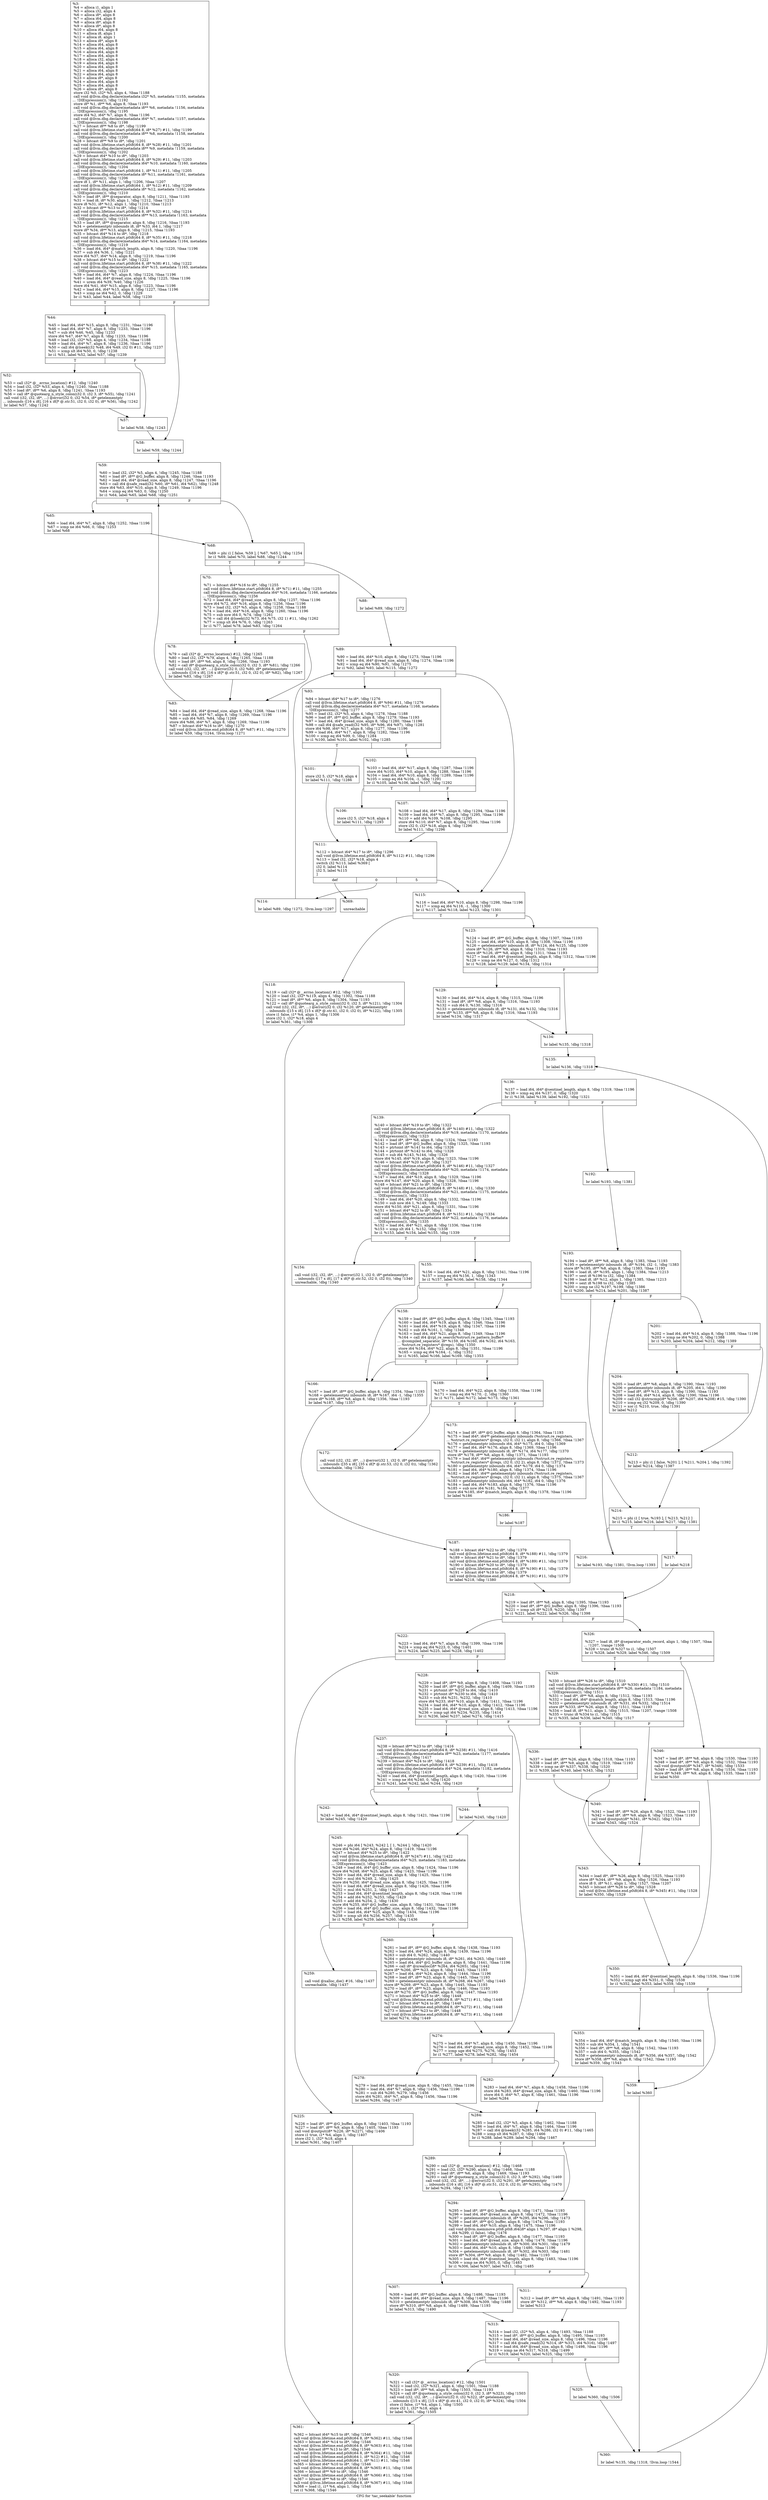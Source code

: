 digraph "CFG for 'tac_seekable' function" {
	label="CFG for 'tac_seekable' function";

	Node0x1210c40 [shape=record,label="{%3:\l  %4 = alloca i1, align 1\l  %5 = alloca i32, align 4\l  %6 = alloca i8*, align 8\l  %7 = alloca i64, align 8\l  %8 = alloca i8*, align 8\l  %9 = alloca i8*, align 8\l  %10 = alloca i64, align 8\l  %11 = alloca i8, align 1\l  %12 = alloca i8, align 1\l  %13 = alloca i8*, align 8\l  %14 = alloca i64, align 8\l  %15 = alloca i64, align 8\l  %16 = alloca i64, align 8\l  %17 = alloca i64, align 8\l  %18 = alloca i32, align 4\l  %19 = alloca i64, align 8\l  %20 = alloca i64, align 8\l  %21 = alloca i64, align 8\l  %22 = alloca i64, align 8\l  %23 = alloca i8*, align 8\l  %24 = alloca i64, align 8\l  %25 = alloca i64, align 8\l  %26 = alloca i8*, align 8\l  store i32 %0, i32* %5, align 4, !tbaa !1188\l  call void @llvm.dbg.declare(metadata i32* %5, metadata !1155, metadata\l... !DIExpression()), !dbg !1192\l  store i8* %1, i8** %6, align 8, !tbaa !1193\l  call void @llvm.dbg.declare(metadata i8** %6, metadata !1156, metadata\l... !DIExpression()), !dbg !1195\l  store i64 %2, i64* %7, align 8, !tbaa !1196\l  call void @llvm.dbg.declare(metadata i64* %7, metadata !1157, metadata\l... !DIExpression()), !dbg !1198\l  %27 = bitcast i8** %8 to i8*, !dbg !1199\l  call void @llvm.lifetime.start.p0i8(i64 8, i8* %27) #11, !dbg !1199\l  call void @llvm.dbg.declare(metadata i8** %8, metadata !1158, metadata\l... !DIExpression()), !dbg !1200\l  %28 = bitcast i8** %9 to i8*, !dbg !1201\l  call void @llvm.lifetime.start.p0i8(i64 8, i8* %28) #11, !dbg !1201\l  call void @llvm.dbg.declare(metadata i8** %9, metadata !1159, metadata\l... !DIExpression()), !dbg !1202\l  %29 = bitcast i64* %10 to i8*, !dbg !1203\l  call void @llvm.lifetime.start.p0i8(i64 8, i8* %29) #11, !dbg !1203\l  call void @llvm.dbg.declare(metadata i64* %10, metadata !1160, metadata\l... !DIExpression()), !dbg !1204\l  call void @llvm.lifetime.start.p0i8(i64 1, i8* %11) #11, !dbg !1205\l  call void @llvm.dbg.declare(metadata i8* %11, metadata !1161, metadata\l... !DIExpression()), !dbg !1206\l  store i8 1, i8* %11, align 1, !dbg !1206, !tbaa !1207\l  call void @llvm.lifetime.start.p0i8(i64 1, i8* %12) #11, !dbg !1209\l  call void @llvm.dbg.declare(metadata i8* %12, metadata !1162, metadata\l... !DIExpression()), !dbg !1210\l  %30 = load i8*, i8** @separator, align 8, !dbg !1211, !tbaa !1193\l  %31 = load i8, i8* %30, align 1, !dbg !1212, !tbaa !1213\l  store i8 %31, i8* %12, align 1, !dbg !1210, !tbaa !1213\l  %32 = bitcast i8** %13 to i8*, !dbg !1214\l  call void @llvm.lifetime.start.p0i8(i64 8, i8* %32) #11, !dbg !1214\l  call void @llvm.dbg.declare(metadata i8** %13, metadata !1163, metadata\l... !DIExpression()), !dbg !1215\l  %33 = load i8*, i8** @separator, align 8, !dbg !1216, !tbaa !1193\l  %34 = getelementptr inbounds i8, i8* %33, i64 1, !dbg !1217\l  store i8* %34, i8** %13, align 8, !dbg !1215, !tbaa !1193\l  %35 = bitcast i64* %14 to i8*, !dbg !1218\l  call void @llvm.lifetime.start.p0i8(i64 8, i8* %35) #11, !dbg !1218\l  call void @llvm.dbg.declare(metadata i64* %14, metadata !1164, metadata\l... !DIExpression()), !dbg !1219\l  %36 = load i64, i64* @match_length, align 8, !dbg !1220, !tbaa !1196\l  %37 = sub i64 %36, 1, !dbg !1221\l  store i64 %37, i64* %14, align 8, !dbg !1219, !tbaa !1196\l  %38 = bitcast i64* %15 to i8*, !dbg !1222\l  call void @llvm.lifetime.start.p0i8(i64 8, i8* %38) #11, !dbg !1222\l  call void @llvm.dbg.declare(metadata i64* %15, metadata !1165, metadata\l... !DIExpression()), !dbg !1223\l  %39 = load i64, i64* %7, align 8, !dbg !1224, !tbaa !1196\l  %40 = load i64, i64* @read_size, align 8, !dbg !1225, !tbaa !1196\l  %41 = urem i64 %39, %40, !dbg !1226\l  store i64 %41, i64* %15, align 8, !dbg !1223, !tbaa !1196\l  %42 = load i64, i64* %15, align 8, !dbg !1227, !tbaa !1196\l  %43 = icmp ne i64 %42, 0, !dbg !1229\l  br i1 %43, label %44, label %58, !dbg !1230\l|{<s0>T|<s1>F}}"];
	Node0x1210c40:s0 -> Node0x1208290;
	Node0x1210c40:s1 -> Node0x1208380;
	Node0x1208290 [shape=record,label="{%44:\l\l  %45 = load i64, i64* %15, align 8, !dbg !1231, !tbaa !1196\l  %46 = load i64, i64* %7, align 8, !dbg !1233, !tbaa !1196\l  %47 = sub i64 %46, %45, !dbg !1233\l  store i64 %47, i64* %7, align 8, !dbg !1233, !tbaa !1196\l  %48 = load i32, i32* %5, align 4, !dbg !1234, !tbaa !1188\l  %49 = load i64, i64* %7, align 8, !dbg !1236, !tbaa !1196\l  %50 = call i64 @lseek(i32 %48, i64 %49, i32 0) #11, !dbg !1237\l  %51 = icmp slt i64 %50, 0, !dbg !1238\l  br i1 %51, label %52, label %57, !dbg !1239\l|{<s0>T|<s1>F}}"];
	Node0x1208290:s0 -> Node0x12082e0;
	Node0x1208290:s1 -> Node0x1208330;
	Node0x12082e0 [shape=record,label="{%52:\l\l  %53 = call i32* @__errno_location() #12, !dbg !1240\l  %54 = load i32, i32* %53, align 4, !dbg !1240, !tbaa !1188\l  %55 = load i8*, i8** %6, align 8, !dbg !1241, !tbaa !1193\l  %56 = call i8* @quotearg_n_style_colon(i32 0, i32 3, i8* %55), !dbg !1241\l  call void (i32, i32, i8*, ...) @error(i32 0, i32 %54, i8* getelementptr\l... inbounds ([16 x i8], [16 x i8]* @.str.51, i32 0, i32 0), i8* %56), !dbg !1242\l  br label %57, !dbg !1242\l}"];
	Node0x12082e0 -> Node0x1208330;
	Node0x1208330 [shape=record,label="{%57:\l\l  br label %58, !dbg !1243\l}"];
	Node0x1208330 -> Node0x1208380;
	Node0x1208380 [shape=record,label="{%58:\l\l  br label %59, !dbg !1244\l}"];
	Node0x1208380 -> Node0x12083d0;
	Node0x12083d0 [shape=record,label="{%59:\l\l  %60 = load i32, i32* %5, align 4, !dbg !1245, !tbaa !1188\l  %61 = load i8*, i8** @G_buffer, align 8, !dbg !1246, !tbaa !1193\l  %62 = load i64, i64* @read_size, align 8, !dbg !1247, !tbaa !1196\l  %63 = call i64 @safe_read(i32 %60, i8* %61, i64 %62), !dbg !1248\l  store i64 %63, i64* %10, align 8, !dbg !1249, !tbaa !1196\l  %64 = icmp eq i64 %63, 0, !dbg !1250\l  br i1 %64, label %65, label %68, !dbg !1251\l|{<s0>T|<s1>F}}"];
	Node0x12083d0:s0 -> Node0x1208420;
	Node0x12083d0:s1 -> Node0x1208470;
	Node0x1208420 [shape=record,label="{%65:\l\l  %66 = load i64, i64* %7, align 8, !dbg !1252, !tbaa !1196\l  %67 = icmp ne i64 %66, 0, !dbg !1253\l  br label %68\l}"];
	Node0x1208420 -> Node0x1208470;
	Node0x1208470 [shape=record,label="{%68:\l\l  %69 = phi i1 [ false, %59 ], [ %67, %65 ], !dbg !1254\l  br i1 %69, label %70, label %88, !dbg !1244\l|{<s0>T|<s1>F}}"];
	Node0x1208470:s0 -> Node0x12084c0;
	Node0x1208470:s1 -> Node0x12085b0;
	Node0x12084c0 [shape=record,label="{%70:\l\l  %71 = bitcast i64* %16 to i8*, !dbg !1255\l  call void @llvm.lifetime.start.p0i8(i64 8, i8* %71) #11, !dbg !1255\l  call void @llvm.dbg.declare(metadata i64* %16, metadata !1166, metadata\l... !DIExpression()), !dbg !1256\l  %72 = load i64, i64* @read_size, align 8, !dbg !1257, !tbaa !1196\l  store i64 %72, i64* %16, align 8, !dbg !1256, !tbaa !1196\l  %73 = load i32, i32* %5, align 4, !dbg !1258, !tbaa !1188\l  %74 = load i64, i64* %16, align 8, !dbg !1260, !tbaa !1196\l  %75 = sub nsw i64 0, %74, !dbg !1261\l  %76 = call i64 @lseek(i32 %73, i64 %75, i32 1) #11, !dbg !1262\l  %77 = icmp slt i64 %76, 0, !dbg !1263\l  br i1 %77, label %78, label %83, !dbg !1264\l|{<s0>T|<s1>F}}"];
	Node0x12084c0:s0 -> Node0x1208510;
	Node0x12084c0:s1 -> Node0x1208560;
	Node0x1208510 [shape=record,label="{%78:\l\l  %79 = call i32* @__errno_location() #12, !dbg !1265\l  %80 = load i32, i32* %79, align 4, !dbg !1265, !tbaa !1188\l  %81 = load i8*, i8** %6, align 8, !dbg !1266, !tbaa !1193\l  %82 = call i8* @quotearg_n_style_colon(i32 0, i32 3, i8* %81), !dbg !1266\l  call void (i32, i32, i8*, ...) @error(i32 0, i32 %80, i8* getelementptr\l... inbounds ([16 x i8], [16 x i8]* @.str.51, i32 0, i32 0), i8* %82), !dbg !1267\l  br label %83, !dbg !1267\l}"];
	Node0x1208510 -> Node0x1208560;
	Node0x1208560 [shape=record,label="{%83:\l\l  %84 = load i64, i64* @read_size, align 8, !dbg !1268, !tbaa !1196\l  %85 = load i64, i64* %7, align 8, !dbg !1269, !tbaa !1196\l  %86 = sub i64 %85, %84, !dbg !1269\l  store i64 %86, i64* %7, align 8, !dbg !1269, !tbaa !1196\l  %87 = bitcast i64* %16 to i8*, !dbg !1270\l  call void @llvm.lifetime.end.p0i8(i64 8, i8* %87) #11, !dbg !1270\l  br label %59, !dbg !1244, !llvm.loop !1271\l}"];
	Node0x1208560 -> Node0x12083d0;
	Node0x12085b0 [shape=record,label="{%88:\l\l  br label %89, !dbg !1272\l}"];
	Node0x12085b0 -> Node0x1208600;
	Node0x1208600 [shape=record,label="{%89:\l\l  %90 = load i64, i64* %10, align 8, !dbg !1273, !tbaa !1196\l  %91 = load i64, i64* @read_size, align 8, !dbg !1274, !tbaa !1196\l  %92 = icmp eq i64 %90, %91, !dbg !1275\l  br i1 %92, label %93, label %115, !dbg !1272\l|{<s0>T|<s1>F}}"];
	Node0x1208600:s0 -> Node0x1208650;
	Node0x1208600:s1 -> Node0x1208880;
	Node0x1208650 [shape=record,label="{%93:\l\l  %94 = bitcast i64* %17 to i8*, !dbg !1276\l  call void @llvm.lifetime.start.p0i8(i64 8, i8* %94) #11, !dbg !1276\l  call void @llvm.dbg.declare(metadata i64* %17, metadata !1168, metadata\l... !DIExpression()), !dbg !1277\l  %95 = load i32, i32* %5, align 4, !dbg !1278, !tbaa !1188\l  %96 = load i8*, i8** @G_buffer, align 8, !dbg !1279, !tbaa !1193\l  %97 = load i64, i64* @read_size, align 8, !dbg !1280, !tbaa !1196\l  %98 = call i64 @safe_read(i32 %95, i8* %96, i64 %97), !dbg !1281\l  store i64 %98, i64* %17, align 8, !dbg !1277, !tbaa !1196\l  %99 = load i64, i64* %17, align 8, !dbg !1282, !tbaa !1196\l  %100 = icmp eq i64 %99, 0, !dbg !1284\l  br i1 %100, label %101, label %102, !dbg !1285\l|{<s0>T|<s1>F}}"];
	Node0x1208650:s0 -> Node0x12086a0;
	Node0x1208650:s1 -> Node0x12086f0;
	Node0x12086a0 [shape=record,label="{%101:\l\l  store i32 5, i32* %18, align 4\l  br label %111, !dbg !1286\l}"];
	Node0x12086a0 -> Node0x12087e0;
	Node0x12086f0 [shape=record,label="{%102:\l\l  %103 = load i64, i64* %17, align 8, !dbg !1287, !tbaa !1196\l  store i64 %103, i64* %10, align 8, !dbg !1288, !tbaa !1196\l  %104 = load i64, i64* %10, align 8, !dbg !1289, !tbaa !1196\l  %105 = icmp eq i64 %104, -1, !dbg !1291\l  br i1 %105, label %106, label %107, !dbg !1292\l|{<s0>T|<s1>F}}"];
	Node0x12086f0:s0 -> Node0x1208740;
	Node0x12086f0:s1 -> Node0x1208790;
	Node0x1208740 [shape=record,label="{%106:\l\l  store i32 5, i32* %18, align 4\l  br label %111, !dbg !1293\l}"];
	Node0x1208740 -> Node0x12087e0;
	Node0x1208790 [shape=record,label="{%107:\l\l  %108 = load i64, i64* %17, align 8, !dbg !1294, !tbaa !1196\l  %109 = load i64, i64* %7, align 8, !dbg !1295, !tbaa !1196\l  %110 = add i64 %109, %108, !dbg !1295\l  store i64 %110, i64* %7, align 8, !dbg !1295, !tbaa !1196\l  store i32 0, i32* %18, align 4, !dbg !1296\l  br label %111, !dbg !1296\l}"];
	Node0x1208790 -> Node0x12087e0;
	Node0x12087e0 [shape=record,label="{%111:\l\l  %112 = bitcast i64* %17 to i8*, !dbg !1296\l  call void @llvm.lifetime.end.p0i8(i64 8, i8* %112) #11, !dbg !1296\l  %113 = load i32, i32* %18, align 4\l  switch i32 %113, label %369 [\l    i32 0, label %114\l    i32 5, label %115\l  ]\l|{<s0>def|<s1>0|<s2>5}}"];
	Node0x12087e0:s0 -> Node0x1209a50;
	Node0x12087e0:s1 -> Node0x1208830;
	Node0x12087e0:s2 -> Node0x1208880;
	Node0x1208830 [shape=record,label="{%114:\l\l  br label %89, !dbg !1272, !llvm.loop !1297\l}"];
	Node0x1208830 -> Node0x1208600;
	Node0x1208880 [shape=record,label="{%115:\l\l  %116 = load i64, i64* %10, align 8, !dbg !1298, !tbaa !1196\l  %117 = icmp eq i64 %116, -1, !dbg !1300\l  br i1 %117, label %118, label %123, !dbg !1301\l|{<s0>T|<s1>F}}"];
	Node0x1208880:s0 -> Node0x12088d0;
	Node0x1208880:s1 -> Node0x1208920;
	Node0x12088d0 [shape=record,label="{%118:\l\l  %119 = call i32* @__errno_location() #12, !dbg !1302\l  %120 = load i32, i32* %119, align 4, !dbg !1302, !tbaa !1188\l  %121 = load i8*, i8** %6, align 8, !dbg !1304, !tbaa !1193\l  %122 = call i8* @quotearg_n_style_colon(i32 0, i32 3, i8* %121), !dbg !1304\l  call void (i32, i32, i8*, ...) @error(i32 0, i32 %120, i8* getelementptr\l... inbounds ([15 x i8], [15 x i8]* @.str.41, i32 0, i32 0), i8* %122), !dbg !1305\l  store i1 false, i1* %4, align 1, !dbg !1306\l  store i32 1, i32* %18, align 4\l  br label %361, !dbg !1306\l}"];
	Node0x12088d0 -> Node0x1209a00;
	Node0x1208920 [shape=record,label="{%123:\l\l  %124 = load i8*, i8** @G_buffer, align 8, !dbg !1307, !tbaa !1193\l  %125 = load i64, i64* %10, align 8, !dbg !1308, !tbaa !1196\l  %126 = getelementptr inbounds i8, i8* %124, i64 %125, !dbg !1309\l  store i8* %126, i8** %9, align 8, !dbg !1310, !tbaa !1193\l  store i8* %126, i8** %8, align 8, !dbg !1311, !tbaa !1193\l  %127 = load i64, i64* @sentinel_length, align 8, !dbg !1312, !tbaa !1196\l  %128 = icmp ne i64 %127, 0, !dbg !1312\l  br i1 %128, label %129, label %134, !dbg !1314\l|{<s0>T|<s1>F}}"];
	Node0x1208920:s0 -> Node0x1208970;
	Node0x1208920:s1 -> Node0x12089c0;
	Node0x1208970 [shape=record,label="{%129:\l\l  %130 = load i64, i64* %14, align 8, !dbg !1315, !tbaa !1196\l  %131 = load i8*, i8** %8, align 8, !dbg !1316, !tbaa !1193\l  %132 = sub i64 0, %130, !dbg !1316\l  %133 = getelementptr inbounds i8, i8* %131, i64 %132, !dbg !1316\l  store i8* %133, i8** %8, align 8, !dbg !1316, !tbaa !1193\l  br label %134, !dbg !1317\l}"];
	Node0x1208970 -> Node0x12089c0;
	Node0x12089c0 [shape=record,label="{%134:\l\l  br label %135, !dbg !1318\l}"];
	Node0x12089c0 -> Node0x1208a10;
	Node0x1208a10 [shape=record,label="{%135:\l\l  br label %136, !dbg !1318\l}"];
	Node0x1208a10 -> Node0x1208a60;
	Node0x1208a60 [shape=record,label="{%136:\l\l  %137 = load i64, i64* @sentinel_length, align 8, !dbg !1319, !tbaa !1196\l  %138 = icmp eq i64 %137, 0, !dbg !1320\l  br i1 %138, label %139, label %192, !dbg !1321\l|{<s0>T|<s1>F}}"];
	Node0x1208a60:s0 -> Node0x1208ab0;
	Node0x1208a60:s1 -> Node0x1208dd0;
	Node0x1208ab0 [shape=record,label="{%139:\l\l  %140 = bitcast i64* %19 to i8*, !dbg !1322\l  call void @llvm.lifetime.start.p0i8(i64 8, i8* %140) #11, !dbg !1322\l  call void @llvm.dbg.declare(metadata i64* %19, metadata !1170, metadata\l... !DIExpression()), !dbg !1323\l  %141 = load i8*, i8** %8, align 8, !dbg !1324, !tbaa !1193\l  %142 = load i8*, i8** @G_buffer, align 8, !dbg !1325, !tbaa !1193\l  %143 = ptrtoint i8* %141 to i64, !dbg !1326\l  %144 = ptrtoint i8* %142 to i64, !dbg !1326\l  %145 = sub i64 %143, %144, !dbg !1326\l  store i64 %145, i64* %19, align 8, !dbg !1323, !tbaa !1196\l  %146 = bitcast i64* %20 to i8*, !dbg !1327\l  call void @llvm.lifetime.start.p0i8(i64 8, i8* %146) #11, !dbg !1327\l  call void @llvm.dbg.declare(metadata i64* %20, metadata !1174, metadata\l... !DIExpression()), !dbg !1328\l  %147 = load i64, i64* %19, align 8, !dbg !1329, !tbaa !1196\l  store i64 %147, i64* %20, align 8, !dbg !1328, !tbaa !1196\l  %148 = bitcast i64* %21 to i8*, !dbg !1330\l  call void @llvm.lifetime.start.p0i8(i64 8, i8* %148) #11, !dbg !1330\l  call void @llvm.dbg.declare(metadata i64* %21, metadata !1175, metadata\l... !DIExpression()), !dbg !1331\l  %149 = load i64, i64* %20, align 8, !dbg !1332, !tbaa !1196\l  %150 = sub nsw i64 1, %149, !dbg !1333\l  store i64 %150, i64* %21, align 8, !dbg !1331, !tbaa !1196\l  %151 = bitcast i64* %22 to i8*, !dbg !1334\l  call void @llvm.lifetime.start.p0i8(i64 8, i8* %151) #11, !dbg !1334\l  call void @llvm.dbg.declare(metadata i64* %22, metadata !1176, metadata\l... !DIExpression()), !dbg !1335\l  %152 = load i64, i64* %21, align 8, !dbg !1336, !tbaa !1196\l  %153 = icmp slt i64 1, %152, !dbg !1338\l  br i1 %153, label %154, label %155, !dbg !1339\l|{<s0>T|<s1>F}}"];
	Node0x1208ab0:s0 -> Node0x1208b00;
	Node0x1208ab0:s1 -> Node0x1208b50;
	Node0x1208b00 [shape=record,label="{%154:\l\l  call void (i32, i32, i8*, ...) @error(i32 1, i32 0, i8* getelementptr\l... inbounds ([17 x i8], [17 x i8]* @.str.52, i32 0, i32 0)), !dbg !1340\l  unreachable, !dbg !1340\l}"];
	Node0x1208b50 [shape=record,label="{%155:\l\l  %156 = load i64, i64* %21, align 8, !dbg !1341, !tbaa !1196\l  %157 = icmp eq i64 %156, 1, !dbg !1343\l  br i1 %157, label %166, label %158, !dbg !1344\l|{<s0>T|<s1>F}}"];
	Node0x1208b50:s0 -> Node0x1208bf0;
	Node0x1208b50:s1 -> Node0x1208ba0;
	Node0x1208ba0 [shape=record,label="{%158:\l\l  %159 = load i8*, i8** @G_buffer, align 8, !dbg !1345, !tbaa !1193\l  %160 = load i64, i64* %19, align 8, !dbg !1346, !tbaa !1196\l  %161 = load i64, i64* %19, align 8, !dbg !1347, !tbaa !1196\l  %162 = sub i64 %161, 1, !dbg !1348\l  %163 = load i64, i64* %21, align 8, !dbg !1349, !tbaa !1196\l  %164 = call i64 @rpl_re_search(%struct.re_pattern_buffer*\l... @compiled_separator, i8* %159, i64 %160, i64 %162, i64 %163,\l... %struct.re_registers* @regs), !dbg !1350\l  store i64 %164, i64* %22, align 8, !dbg !1351, !tbaa !1196\l  %165 = icmp eq i64 %164, -1, !dbg !1352\l  br i1 %165, label %166, label %169, !dbg !1353\l|{<s0>T|<s1>F}}"];
	Node0x1208ba0:s0 -> Node0x1208bf0;
	Node0x1208ba0:s1 -> Node0x1208c40;
	Node0x1208bf0 [shape=record,label="{%166:\l\l  %167 = load i8*, i8** @G_buffer, align 8, !dbg !1354, !tbaa !1193\l  %168 = getelementptr inbounds i8, i8* %167, i64 -1, !dbg !1355\l  store i8* %168, i8** %8, align 8, !dbg !1356, !tbaa !1193\l  br label %187, !dbg !1357\l}"];
	Node0x1208bf0 -> Node0x1208d80;
	Node0x1208c40 [shape=record,label="{%169:\l\l  %170 = load i64, i64* %22, align 8, !dbg !1358, !tbaa !1196\l  %171 = icmp eq i64 %170, -2, !dbg !1360\l  br i1 %171, label %172, label %173, !dbg !1361\l|{<s0>T|<s1>F}}"];
	Node0x1208c40:s0 -> Node0x1208c90;
	Node0x1208c40:s1 -> Node0x1208ce0;
	Node0x1208c90 [shape=record,label="{%172:\l\l  call void (i32, i32, i8*, ...) @error(i32 1, i32 0, i8* getelementptr\l... inbounds ([35 x i8], [35 x i8]* @.str.53, i32 0, i32 0)), !dbg !1362\l  unreachable, !dbg !1362\l}"];
	Node0x1208ce0 [shape=record,label="{%173:\l\l  %174 = load i8*, i8** @G_buffer, align 8, !dbg !1364, !tbaa !1193\l  %175 = load i64*, i64** getelementptr inbounds (%struct.re_registers,\l... %struct.re_registers* @regs, i32 0, i32 1), align 8, !dbg !1366, !tbaa !1367\l  %176 = getelementptr inbounds i64, i64* %175, i64 0, !dbg !1369\l  %177 = load i64, i64* %176, align 8, !dbg !1369, !tbaa !1196\l  %178 = getelementptr inbounds i8, i8* %174, i64 %177, !dbg !1370\l  store i8* %178, i8** %8, align 8, !dbg !1371, !tbaa !1193\l  %179 = load i64*, i64** getelementptr inbounds (%struct.re_registers,\l... %struct.re_registers* @regs, i32 0, i32 2), align 8, !dbg !1372, !tbaa !1373\l  %180 = getelementptr inbounds i64, i64* %179, i64 0, !dbg !1374\l  %181 = load i64, i64* %180, align 8, !dbg !1374, !tbaa !1196\l  %182 = load i64*, i64** getelementptr inbounds (%struct.re_registers,\l... %struct.re_registers* @regs, i32 0, i32 1), align 8, !dbg !1375, !tbaa !1367\l  %183 = getelementptr inbounds i64, i64* %182, i64 0, !dbg !1376\l  %184 = load i64, i64* %183, align 8, !dbg !1376, !tbaa !1196\l  %185 = sub nsw i64 %181, %184, !dbg !1377\l  store i64 %185, i64* @match_length, align 8, !dbg !1378, !tbaa !1196\l  br label %186\l}"];
	Node0x1208ce0 -> Node0x1208d30;
	Node0x1208d30 [shape=record,label="{%186:\l\l  br label %187\l}"];
	Node0x1208d30 -> Node0x1208d80;
	Node0x1208d80 [shape=record,label="{%187:\l\l  %188 = bitcast i64* %22 to i8*, !dbg !1379\l  call void @llvm.lifetime.end.p0i8(i64 8, i8* %188) #11, !dbg !1379\l  %189 = bitcast i64* %21 to i8*, !dbg !1379\l  call void @llvm.lifetime.end.p0i8(i64 8, i8* %189) #11, !dbg !1379\l  %190 = bitcast i64* %20 to i8*, !dbg !1379\l  call void @llvm.lifetime.end.p0i8(i64 8, i8* %190) #11, !dbg !1379\l  %191 = bitcast i64* %19 to i8*, !dbg !1379\l  call void @llvm.lifetime.end.p0i8(i64 8, i8* %191) #11, !dbg !1379\l  br label %218, !dbg !1380\l}"];
	Node0x1208d80 -> Node0x1209050;
	Node0x1208dd0 [shape=record,label="{%192:\l\l  br label %193, !dbg !1381\l}"];
	Node0x1208dd0 -> Node0x1208e20;
	Node0x1208e20 [shape=record,label="{%193:\l\l  %194 = load i8*, i8** %8, align 8, !dbg !1383, !tbaa !1193\l  %195 = getelementptr inbounds i8, i8* %194, i32 -1, !dbg !1383\l  store i8* %195, i8** %8, align 8, !dbg !1383, !tbaa !1193\l  %196 = load i8, i8* %195, align 1, !dbg !1384, !tbaa !1213\l  %197 = sext i8 %196 to i32, !dbg !1384\l  %198 = load i8, i8* %12, align 1, !dbg !1385, !tbaa !1213\l  %199 = sext i8 %198 to i32, !dbg !1385\l  %200 = icmp ne i32 %197, %199, !dbg !1386\l  br i1 %200, label %214, label %201, !dbg !1387\l|{<s0>T|<s1>F}}"];
	Node0x1208e20:s0 -> Node0x1208f60;
	Node0x1208e20:s1 -> Node0x1208e70;
	Node0x1208e70 [shape=record,label="{%201:\l\l  %202 = load i64, i64* %14, align 8, !dbg !1388, !tbaa !1196\l  %203 = icmp ne i64 %202, 0, !dbg !1388\l  br i1 %203, label %204, label %212, !dbg !1389\l|{<s0>T|<s1>F}}"];
	Node0x1208e70:s0 -> Node0x1208ec0;
	Node0x1208e70:s1 -> Node0x1208f10;
	Node0x1208ec0 [shape=record,label="{%204:\l\l  %205 = load i8*, i8** %8, align 8, !dbg !1390, !tbaa !1193\l  %206 = getelementptr inbounds i8, i8* %205, i64 1, !dbg !1390\l  %207 = load i8*, i8** %13, align 8, !dbg !1390, !tbaa !1193\l  %208 = load i64, i64* %14, align 8, !dbg !1390, !tbaa !1196\l  %209 = call i32 @strncmp(i8* %206, i8* %207, i64 %208) #15, !dbg !1390\l  %210 = icmp eq i32 %209, 0, !dbg !1390\l  %211 = xor i1 %210, true, !dbg !1391\l  br label %212\l}"];
	Node0x1208ec0 -> Node0x1208f10;
	Node0x1208f10 [shape=record,label="{%212:\l\l  %213 = phi i1 [ false, %201 ], [ %211, %204 ], !dbg !1392\l  br label %214, !dbg !1387\l}"];
	Node0x1208f10 -> Node0x1208f60;
	Node0x1208f60 [shape=record,label="{%214:\l\l  %215 = phi i1 [ true, %193 ], [ %213, %212 ]\l  br i1 %215, label %216, label %217, !dbg !1381\l|{<s0>T|<s1>F}}"];
	Node0x1208f60:s0 -> Node0x1208fb0;
	Node0x1208f60:s1 -> Node0x1209000;
	Node0x1208fb0 [shape=record,label="{%216:\l\l  br label %193, !dbg !1381, !llvm.loop !1393\l}"];
	Node0x1208fb0 -> Node0x1208e20;
	Node0x1209000 [shape=record,label="{%217:\l\l  br label %218\l}"];
	Node0x1209000 -> Node0x1209050;
	Node0x1209050 [shape=record,label="{%218:\l\l  %219 = load i8*, i8** %8, align 8, !dbg !1395, !tbaa !1193\l  %220 = load i8*, i8** @G_buffer, align 8, !dbg !1396, !tbaa !1193\l  %221 = icmp ult i8* %219, %220, !dbg !1397\l  br i1 %221, label %222, label %326, !dbg !1398\l|{<s0>T|<s1>F}}"];
	Node0x1209050:s0 -> Node0x12090a0;
	Node0x1209050:s1 -> Node0x12096e0;
	Node0x12090a0 [shape=record,label="{%222:\l\l  %223 = load i64, i64* %7, align 8, !dbg !1399, !tbaa !1196\l  %224 = icmp eq i64 %223, 0, !dbg !1401\l  br i1 %224, label %225, label %228, !dbg !1402\l|{<s0>T|<s1>F}}"];
	Node0x12090a0:s0 -> Node0x12090f0;
	Node0x12090a0:s1 -> Node0x1209140;
	Node0x12090f0 [shape=record,label="{%225:\l\l  %226 = load i8*, i8** @G_buffer, align 8, !dbg !1403, !tbaa !1193\l  %227 = load i8*, i8** %9, align 8, !dbg !1405, !tbaa !1193\l  call void @output(i8* %226, i8* %227), !dbg !1406\l  store i1 true, i1* %4, align 1, !dbg !1407\l  store i32 1, i32* %18, align 4\l  br label %361, !dbg !1407\l}"];
	Node0x12090f0 -> Node0x1209a00;
	Node0x1209140 [shape=record,label="{%228:\l\l  %229 = load i8*, i8** %9, align 8, !dbg !1408, !tbaa !1193\l  %230 = load i8*, i8** @G_buffer, align 8, !dbg !1409, !tbaa !1193\l  %231 = ptrtoint i8* %229 to i64, !dbg !1410\l  %232 = ptrtoint i8* %230 to i64, !dbg !1410\l  %233 = sub i64 %231, %232, !dbg !1410\l  store i64 %233, i64* %10, align 8, !dbg !1411, !tbaa !1196\l  %234 = load i64, i64* %10, align 8, !dbg !1412, !tbaa !1196\l  %235 = load i64, i64* @read_size, align 8, !dbg !1413, !tbaa !1196\l  %236 = icmp ugt i64 %234, %235, !dbg !1414\l  br i1 %236, label %237, label %274, !dbg !1415\l|{<s0>T|<s1>F}}"];
	Node0x1209140:s0 -> Node0x1209190;
	Node0x1209140:s1 -> Node0x1209370;
	Node0x1209190 [shape=record,label="{%237:\l\l  %238 = bitcast i8** %23 to i8*, !dbg !1416\l  call void @llvm.lifetime.start.p0i8(i64 8, i8* %238) #11, !dbg !1416\l  call void @llvm.dbg.declare(metadata i8** %23, metadata !1177, metadata\l... !DIExpression()), !dbg !1417\l  %239 = bitcast i64* %24 to i8*, !dbg !1418\l  call void @llvm.lifetime.start.p0i8(i64 8, i8* %239) #11, !dbg !1418\l  call void @llvm.dbg.declare(metadata i64* %24, metadata !1182, metadata\l... !DIExpression()), !dbg !1419\l  %240 = load i64, i64* @sentinel_length, align 8, !dbg !1420, !tbaa !1196\l  %241 = icmp ne i64 %240, 0, !dbg !1420\l  br i1 %241, label %242, label %244, !dbg !1420\l|{<s0>T|<s1>F}}"];
	Node0x1209190:s0 -> Node0x12091e0;
	Node0x1209190:s1 -> Node0x1209230;
	Node0x12091e0 [shape=record,label="{%242:\l\l  %243 = load i64, i64* @sentinel_length, align 8, !dbg !1421, !tbaa !1196\l  br label %245, !dbg !1420\l}"];
	Node0x12091e0 -> Node0x1209280;
	Node0x1209230 [shape=record,label="{%244:\l\l  br label %245, !dbg !1420\l}"];
	Node0x1209230 -> Node0x1209280;
	Node0x1209280 [shape=record,label="{%245:\l\l  %246 = phi i64 [ %243, %242 ], [ 1, %244 ], !dbg !1420\l  store i64 %246, i64* %24, align 8, !dbg !1419, !tbaa !1196\l  %247 = bitcast i64* %25 to i8*, !dbg !1422\l  call void @llvm.lifetime.start.p0i8(i64 8, i8* %247) #11, !dbg !1422\l  call void @llvm.dbg.declare(metadata i64* %25, metadata !1183, metadata\l... !DIExpression()), !dbg !1423\l  %248 = load i64, i64* @G_buffer_size, align 8, !dbg !1424, !tbaa !1196\l  store i64 %248, i64* %25, align 8, !dbg !1423, !tbaa !1196\l  %249 = load i64, i64* @read_size, align 8, !dbg !1425, !tbaa !1196\l  %250 = mul i64 %249, 2, !dbg !1425\l  store i64 %250, i64* @read_size, align 8, !dbg !1425, !tbaa !1196\l  %251 = load i64, i64* @read_size, align 8, !dbg !1426, !tbaa !1196\l  %252 = mul i64 %251, 2, !dbg !1427\l  %253 = load i64, i64* @sentinel_length, align 8, !dbg !1428, !tbaa !1196\l  %254 = add i64 %252, %253, !dbg !1429\l  %255 = add i64 %254, 2, !dbg !1430\l  store i64 %255, i64* @G_buffer_size, align 8, !dbg !1431, !tbaa !1196\l  %256 = load i64, i64* @G_buffer_size, align 8, !dbg !1432, !tbaa !1196\l  %257 = load i64, i64* %25, align 8, !dbg !1434, !tbaa !1196\l  %258 = icmp ult i64 %256, %257, !dbg !1435\l  br i1 %258, label %259, label %260, !dbg !1436\l|{<s0>T|<s1>F}}"];
	Node0x1209280:s0 -> Node0x12092d0;
	Node0x1209280:s1 -> Node0x1209320;
	Node0x12092d0 [shape=record,label="{%259:\l\l  call void @xalloc_die() #16, !dbg !1437\l  unreachable, !dbg !1437\l}"];
	Node0x1209320 [shape=record,label="{%260:\l\l  %261 = load i8*, i8** @G_buffer, align 8, !dbg !1438, !tbaa !1193\l  %262 = load i64, i64* %24, align 8, !dbg !1439, !tbaa !1196\l  %263 = sub i64 0, %262, !dbg !1440\l  %264 = getelementptr inbounds i8, i8* %261, i64 %263, !dbg !1440\l  %265 = load i64, i64* @G_buffer_size, align 8, !dbg !1441, !tbaa !1196\l  %266 = call i8* @xrealloc(i8* %264, i64 %265), !dbg !1442\l  store i8* %266, i8** %23, align 8, !dbg !1443, !tbaa !1193\l  %267 = load i64, i64* %24, align 8, !dbg !1444, !tbaa !1196\l  %268 = load i8*, i8** %23, align 8, !dbg !1445, !tbaa !1193\l  %269 = getelementptr inbounds i8, i8* %268, i64 %267, !dbg !1445\l  store i8* %269, i8** %23, align 8, !dbg !1445, !tbaa !1193\l  %270 = load i8*, i8** %23, align 8, !dbg !1446, !tbaa !1193\l  store i8* %270, i8** @G_buffer, align 8, !dbg !1447, !tbaa !1193\l  %271 = bitcast i64* %25 to i8*, !dbg !1448\l  call void @llvm.lifetime.end.p0i8(i64 8, i8* %271) #11, !dbg !1448\l  %272 = bitcast i64* %24 to i8*, !dbg !1448\l  call void @llvm.lifetime.end.p0i8(i64 8, i8* %272) #11, !dbg !1448\l  %273 = bitcast i8** %23 to i8*, !dbg !1448\l  call void @llvm.lifetime.end.p0i8(i64 8, i8* %273) #11, !dbg !1448\l  br label %274, !dbg !1449\l}"];
	Node0x1209320 -> Node0x1209370;
	Node0x1209370 [shape=record,label="{%274:\l\l  %275 = load i64, i64* %7, align 8, !dbg !1450, !tbaa !1196\l  %276 = load i64, i64* @read_size, align 8, !dbg !1452, !tbaa !1196\l  %277 = icmp uge i64 %275, %276, !dbg !1453\l  br i1 %277, label %278, label %282, !dbg !1454\l|{<s0>T|<s1>F}}"];
	Node0x1209370:s0 -> Node0x12093c0;
	Node0x1209370:s1 -> Node0x1209410;
	Node0x12093c0 [shape=record,label="{%278:\l\l  %279 = load i64, i64* @read_size, align 8, !dbg !1455, !tbaa !1196\l  %280 = load i64, i64* %7, align 8, !dbg !1456, !tbaa !1196\l  %281 = sub i64 %280, %279, !dbg !1456\l  store i64 %281, i64* %7, align 8, !dbg !1456, !tbaa !1196\l  br label %284, !dbg !1457\l}"];
	Node0x12093c0 -> Node0x1209460;
	Node0x1209410 [shape=record,label="{%282:\l\l  %283 = load i64, i64* %7, align 8, !dbg !1458, !tbaa !1196\l  store i64 %283, i64* @read_size, align 8, !dbg !1460, !tbaa !1196\l  store i64 0, i64* %7, align 8, !dbg !1461, !tbaa !1196\l  br label %284\l}"];
	Node0x1209410 -> Node0x1209460;
	Node0x1209460 [shape=record,label="{%284:\l\l  %285 = load i32, i32* %5, align 4, !dbg !1462, !tbaa !1188\l  %286 = load i64, i64* %7, align 8, !dbg !1464, !tbaa !1196\l  %287 = call i64 @lseek(i32 %285, i64 %286, i32 0) #11, !dbg !1465\l  %288 = icmp slt i64 %287, 0, !dbg !1466\l  br i1 %288, label %289, label %294, !dbg !1467\l|{<s0>T|<s1>F}}"];
	Node0x1209460:s0 -> Node0x12094b0;
	Node0x1209460:s1 -> Node0x1209500;
	Node0x12094b0 [shape=record,label="{%289:\l\l  %290 = call i32* @__errno_location() #12, !dbg !1468\l  %291 = load i32, i32* %290, align 4, !dbg !1468, !tbaa !1188\l  %292 = load i8*, i8** %6, align 8, !dbg !1469, !tbaa !1193\l  %293 = call i8* @quotearg_n_style_colon(i32 0, i32 3, i8* %292), !dbg !1469\l  call void (i32, i32, i8*, ...) @error(i32 0, i32 %291, i8* getelementptr\l... inbounds ([16 x i8], [16 x i8]* @.str.51, i32 0, i32 0), i8* %293), !dbg !1470\l  br label %294, !dbg !1470\l}"];
	Node0x12094b0 -> Node0x1209500;
	Node0x1209500 [shape=record,label="{%294:\l\l  %295 = load i8*, i8** @G_buffer, align 8, !dbg !1471, !tbaa !1193\l  %296 = load i64, i64* @read_size, align 8, !dbg !1472, !tbaa !1196\l  %297 = getelementptr inbounds i8, i8* %295, i64 %296, !dbg !1473\l  %298 = load i8*, i8** @G_buffer, align 8, !dbg !1474, !tbaa !1193\l  %299 = load i64, i64* %10, align 8, !dbg !1475, !tbaa !1196\l  call void @llvm.memmove.p0i8.p0i8.i64(i8* align 1 %297, i8* align 1 %298,\l... i64 %299, i1 false), !dbg !1476\l  %300 = load i8*, i8** @G_buffer, align 8, !dbg !1477, !tbaa !1193\l  %301 = load i64, i64* @read_size, align 8, !dbg !1478, !tbaa !1196\l  %302 = getelementptr inbounds i8, i8* %300, i64 %301, !dbg !1479\l  %303 = load i64, i64* %10, align 8, !dbg !1480, !tbaa !1196\l  %304 = getelementptr inbounds i8, i8* %302, i64 %303, !dbg !1481\l  store i8* %304, i8** %9, align 8, !dbg !1482, !tbaa !1193\l  %305 = load i64, i64* @sentinel_length, align 8, !dbg !1483, !tbaa !1196\l  %306 = icmp ne i64 %305, 0, !dbg !1483\l  br i1 %306, label %307, label %311, !dbg !1485\l|{<s0>T|<s1>F}}"];
	Node0x1209500:s0 -> Node0x1209550;
	Node0x1209500:s1 -> Node0x12095a0;
	Node0x1209550 [shape=record,label="{%307:\l\l  %308 = load i8*, i8** @G_buffer, align 8, !dbg !1486, !tbaa !1193\l  %309 = load i64, i64* @read_size, align 8, !dbg !1487, !tbaa !1196\l  %310 = getelementptr inbounds i8, i8* %308, i64 %309, !dbg !1488\l  store i8* %310, i8** %8, align 8, !dbg !1489, !tbaa !1193\l  br label %313, !dbg !1490\l}"];
	Node0x1209550 -> Node0x12095f0;
	Node0x12095a0 [shape=record,label="{%311:\l\l  %312 = load i8*, i8** %9, align 8, !dbg !1491, !tbaa !1193\l  store i8* %312, i8** %8, align 8, !dbg !1492, !tbaa !1193\l  br label %313\l}"];
	Node0x12095a0 -> Node0x12095f0;
	Node0x12095f0 [shape=record,label="{%313:\l\l  %314 = load i32, i32* %5, align 4, !dbg !1493, !tbaa !1188\l  %315 = load i8*, i8** @G_buffer, align 8, !dbg !1495, !tbaa !1193\l  %316 = load i64, i64* @read_size, align 8, !dbg !1496, !tbaa !1196\l  %317 = call i64 @safe_read(i32 %314, i8* %315, i64 %316), !dbg !1497\l  %318 = load i64, i64* @read_size, align 8, !dbg !1498, !tbaa !1196\l  %319 = icmp ne i64 %317, %318, !dbg !1499\l  br i1 %319, label %320, label %325, !dbg !1500\l|{<s0>T|<s1>F}}"];
	Node0x12095f0:s0 -> Node0x1209640;
	Node0x12095f0:s1 -> Node0x1209690;
	Node0x1209640 [shape=record,label="{%320:\l\l  %321 = call i32* @__errno_location() #12, !dbg !1501\l  %322 = load i32, i32* %321, align 4, !dbg !1501, !tbaa !1188\l  %323 = load i8*, i8** %6, align 8, !dbg !1503, !tbaa !1193\l  %324 = call i8* @quotearg_n_style_colon(i32 0, i32 3, i8* %323), !dbg !1503\l  call void (i32, i32, i8*, ...) @error(i32 0, i32 %322, i8* getelementptr\l... inbounds ([15 x i8], [15 x i8]* @.str.41, i32 0, i32 0), i8* %324), !dbg !1504\l  store i1 false, i1* %4, align 1, !dbg !1505\l  store i32 1, i32* %18, align 4\l  br label %361, !dbg !1505\l}"];
	Node0x1209640 -> Node0x1209a00;
	Node0x1209690 [shape=record,label="{%325:\l\l  br label %360, !dbg !1506\l}"];
	Node0x1209690 -> Node0x12099b0;
	Node0x12096e0 [shape=record,label="{%326:\l\l  %327 = load i8, i8* @separator_ends_record, align 1, !dbg !1507, !tbaa\l... !1207, !range !1508\l  %328 = trunc i8 %327 to i1, !dbg !1507\l  br i1 %328, label %329, label %346, !dbg !1509\l|{<s0>T|<s1>F}}"];
	Node0x12096e0:s0 -> Node0x1209730;
	Node0x12096e0:s1 -> Node0x1209870;
	Node0x1209730 [shape=record,label="{%329:\l\l  %330 = bitcast i8** %26 to i8*, !dbg !1510\l  call void @llvm.lifetime.start.p0i8(i64 8, i8* %330) #11, !dbg !1510\l  call void @llvm.dbg.declare(metadata i8** %26, metadata !1184, metadata\l... !DIExpression()), !dbg !1511\l  %331 = load i8*, i8** %8, align 8, !dbg !1512, !tbaa !1193\l  %332 = load i64, i64* @match_length, align 8, !dbg !1513, !tbaa !1196\l  %333 = getelementptr inbounds i8, i8* %331, i64 %332, !dbg !1514\l  store i8* %333, i8** %26, align 8, !dbg !1511, !tbaa !1193\l  %334 = load i8, i8* %11, align 1, !dbg !1515, !tbaa !1207, !range !1508\l  %335 = trunc i8 %334 to i1, !dbg !1515\l  br i1 %335, label %336, label %340, !dbg !1517\l|{<s0>T|<s1>F}}"];
	Node0x1209730:s0 -> Node0x1209780;
	Node0x1209730:s1 -> Node0x12097d0;
	Node0x1209780 [shape=record,label="{%336:\l\l  %337 = load i8*, i8** %26, align 8, !dbg !1518, !tbaa !1193\l  %338 = load i8*, i8** %9, align 8, !dbg !1519, !tbaa !1193\l  %339 = icmp ne i8* %337, %338, !dbg !1520\l  br i1 %339, label %340, label %343, !dbg !1521\l|{<s0>T|<s1>F}}"];
	Node0x1209780:s0 -> Node0x12097d0;
	Node0x1209780:s1 -> Node0x1209820;
	Node0x12097d0 [shape=record,label="{%340:\l\l  %341 = load i8*, i8** %26, align 8, !dbg !1522, !tbaa !1193\l  %342 = load i8*, i8** %9, align 8, !dbg !1523, !tbaa !1193\l  call void @output(i8* %341, i8* %342), !dbg !1524\l  br label %343, !dbg !1524\l}"];
	Node0x12097d0 -> Node0x1209820;
	Node0x1209820 [shape=record,label="{%343:\l\l  %344 = load i8*, i8** %26, align 8, !dbg !1525, !tbaa !1193\l  store i8* %344, i8** %9, align 8, !dbg !1526, !tbaa !1193\l  store i8 0, i8* %11, align 1, !dbg !1527, !tbaa !1207\l  %345 = bitcast i8** %26 to i8*, !dbg !1528\l  call void @llvm.lifetime.end.p0i8(i64 8, i8* %345) #11, !dbg !1528\l  br label %350, !dbg !1529\l}"];
	Node0x1209820 -> Node0x12098c0;
	Node0x1209870 [shape=record,label="{%346:\l\l  %347 = load i8*, i8** %8, align 8, !dbg !1530, !tbaa !1193\l  %348 = load i8*, i8** %9, align 8, !dbg !1532, !tbaa !1193\l  call void @output(i8* %347, i8* %348), !dbg !1533\l  %349 = load i8*, i8** %8, align 8, !dbg !1534, !tbaa !1193\l  store i8* %349, i8** %9, align 8, !dbg !1535, !tbaa !1193\l  br label %350\l}"];
	Node0x1209870 -> Node0x12098c0;
	Node0x12098c0 [shape=record,label="{%350:\l\l  %351 = load i64, i64* @sentinel_length, align 8, !dbg !1536, !tbaa !1196\l  %352 = icmp ugt i64 %351, 0, !dbg !1538\l  br i1 %352, label %353, label %359, !dbg !1539\l|{<s0>T|<s1>F}}"];
	Node0x12098c0:s0 -> Node0x1209910;
	Node0x12098c0:s1 -> Node0x1209960;
	Node0x1209910 [shape=record,label="{%353:\l\l  %354 = load i64, i64* @match_length, align 8, !dbg !1540, !tbaa !1196\l  %355 = sub i64 %354, 1, !dbg !1541\l  %356 = load i8*, i8** %8, align 8, !dbg !1542, !tbaa !1193\l  %357 = sub i64 0, %355, !dbg !1542\l  %358 = getelementptr inbounds i8, i8* %356, i64 %357, !dbg !1542\l  store i8* %358, i8** %8, align 8, !dbg !1542, !tbaa !1193\l  br label %359, !dbg !1543\l}"];
	Node0x1209910 -> Node0x1209960;
	Node0x1209960 [shape=record,label="{%359:\l\l  br label %360\l}"];
	Node0x1209960 -> Node0x12099b0;
	Node0x12099b0 [shape=record,label="{%360:\l\l  br label %135, !dbg !1318, !llvm.loop !1544\l}"];
	Node0x12099b0 -> Node0x1208a10;
	Node0x1209a00 [shape=record,label="{%361:\l\l  %362 = bitcast i64* %15 to i8*, !dbg !1546\l  call void @llvm.lifetime.end.p0i8(i64 8, i8* %362) #11, !dbg !1546\l  %363 = bitcast i64* %14 to i8*, !dbg !1546\l  call void @llvm.lifetime.end.p0i8(i64 8, i8* %363) #11, !dbg !1546\l  %364 = bitcast i8** %13 to i8*, !dbg !1546\l  call void @llvm.lifetime.end.p0i8(i64 8, i8* %364) #11, !dbg !1546\l  call void @llvm.lifetime.end.p0i8(i64 1, i8* %12) #11, !dbg !1546\l  call void @llvm.lifetime.end.p0i8(i64 1, i8* %11) #11, !dbg !1546\l  %365 = bitcast i64* %10 to i8*, !dbg !1546\l  call void @llvm.lifetime.end.p0i8(i64 8, i8* %365) #11, !dbg !1546\l  %366 = bitcast i8** %9 to i8*, !dbg !1546\l  call void @llvm.lifetime.end.p0i8(i64 8, i8* %366) #11, !dbg !1546\l  %367 = bitcast i8** %8 to i8*, !dbg !1546\l  call void @llvm.lifetime.end.p0i8(i64 8, i8* %367) #11, !dbg !1546\l  %368 = load i1, i1* %4, align 1, !dbg !1546\l  ret i1 %368, !dbg !1546\l}"];
	Node0x1209a50 [shape=record,label="{%369:\l\l  unreachable\l}"];
}
